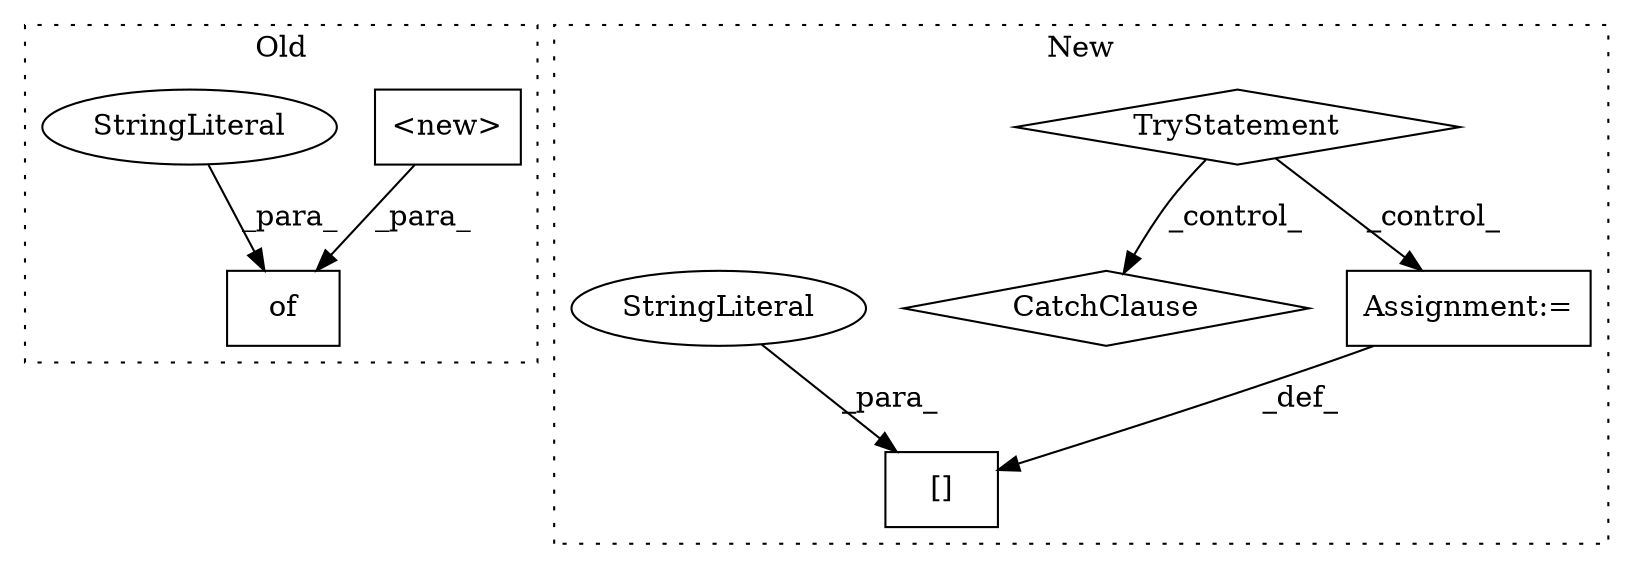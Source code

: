 digraph G {
subgraph cluster0 {
1 [label="<new>" a="14" s="283" l="22" shape="box"];
5 [label="of" a="32" s="274,348" l="3,1" shape="box"];
6 [label="StringLiteral" a="45" s="306" l="12" shape="ellipse"];
label = "Old";
style="dotted";
}
subgraph cluster1 {
2 [label="TryStatement" a="54" s="248" l="4" shape="diamond"];
3 [label="CatchClause" a="12" s="308,340" l="11,2" shape="diamond"];
4 [label="Assignment:=" a="7" s="282" l="1" shape="box"];
7 [label="[]" a="2" s="260,281" l="9,1" shape="box"];
8 [label="StringLiteral" a="45" s="269" l="12" shape="ellipse"];
label = "New";
style="dotted";
}
1 -> 5 [label="_para_"];
2 -> 4 [label="_control_"];
2 -> 3 [label="_control_"];
4 -> 7 [label="_def_"];
6 -> 5 [label="_para_"];
8 -> 7 [label="_para_"];
}